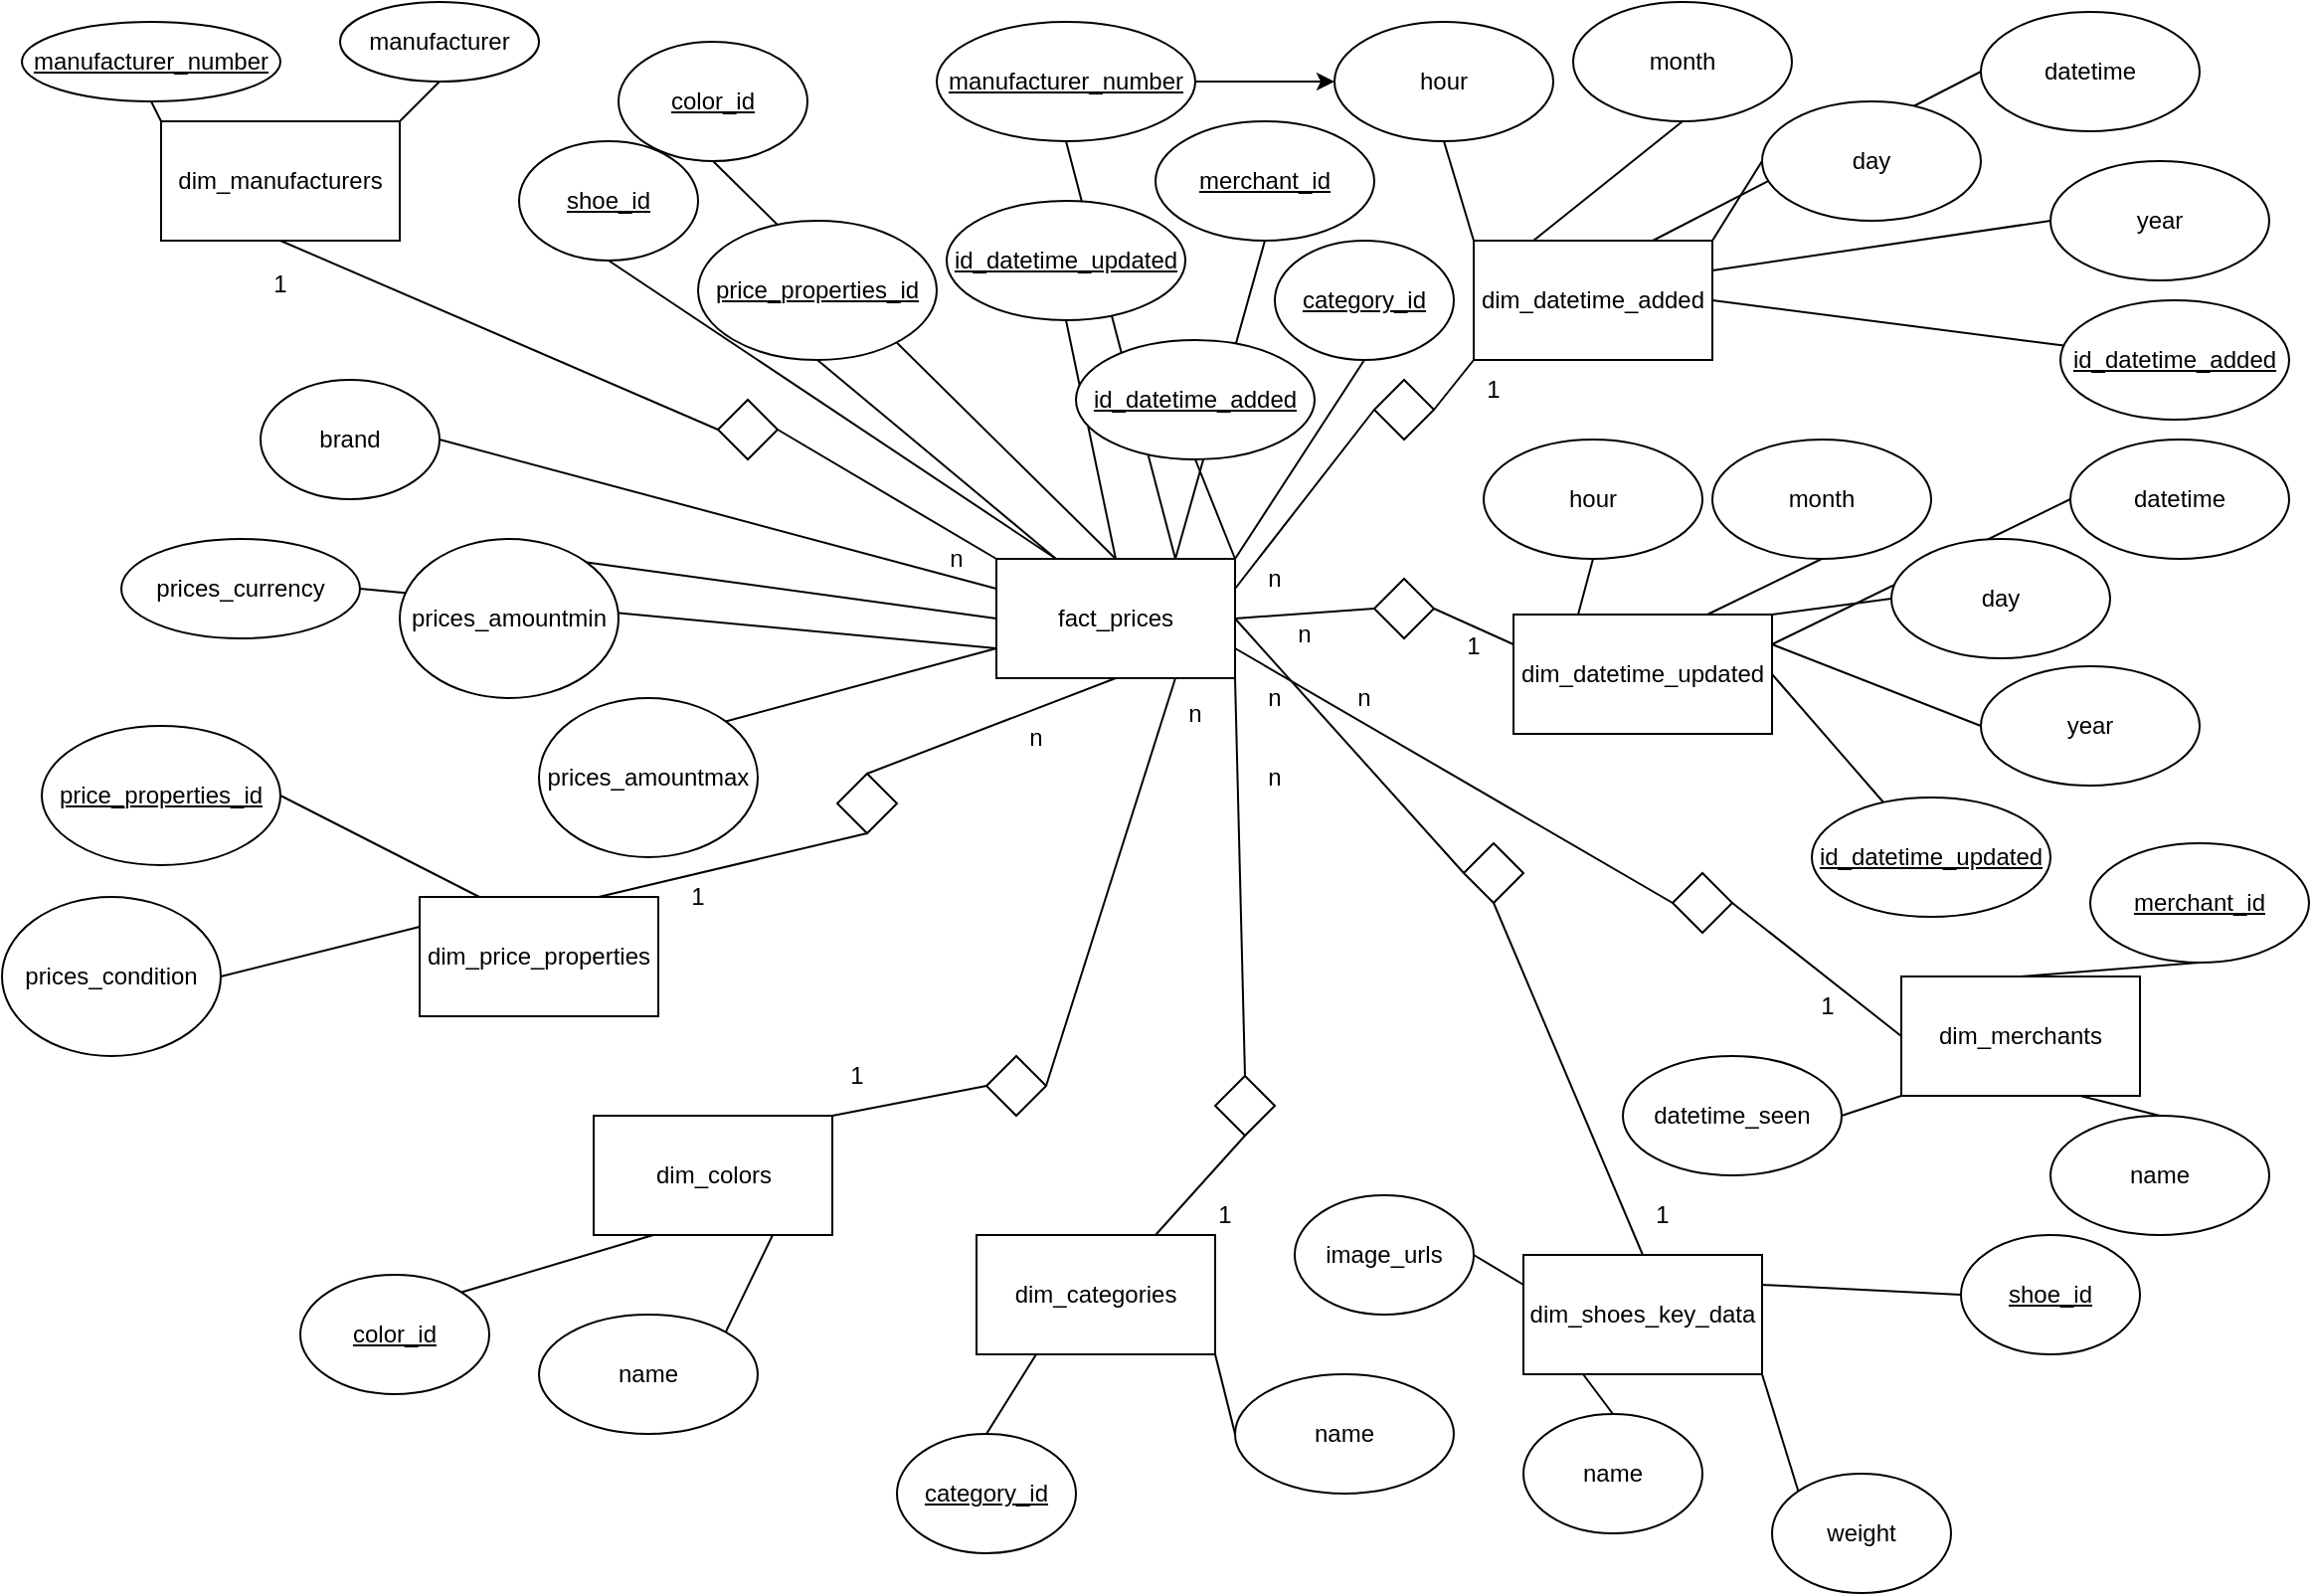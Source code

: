 <mxfile version="17.2.4" type="device"><diagram id="G5-eMCKx-v2R43UTRQHc" name="Seite-1"><mxGraphModel dx="1342" dy="1025" grid="1" gridSize="10" guides="1" tooltips="1" connect="1" arrows="1" fold="1" page="1" pageScale="1" pageWidth="1169" pageHeight="827" math="0" shadow="0"><root><mxCell id="0"/><mxCell id="1" parent="0"/><mxCell id="UDR4d4buY-KJg0Z06JHz-95" value="" style="endArrow=none;html=1;exitX=1;exitY=0.5;exitDx=0;exitDy=0;entryX=0;entryY=0.75;entryDx=0;entryDy=0;" parent="1" source="UDR4d4buY-KJg0Z06JHz-32" target="UDR4d4buY-KJg0Z06JHz-1" edge="1"><mxGeometry width="50" height="50" relative="1" as="geometry"><mxPoint x="720" y="370" as="sourcePoint"/><mxPoint x="770" y="320" as="targetPoint"/></mxGeometry></mxCell><mxCell id="Bftpo9-n0Jz7RpB1XLd3-3" value="" style="endArrow=none;html=1;entryX=0;entryY=0.5;entryDx=0;entryDy=0;exitX=1;exitY=0.25;exitDx=0;exitDy=0;" parent="1" source="89u8BPrS_BYqAdpew1-S-1" target="Bftpo9-n0Jz7RpB1XLd3-4" edge="1"><mxGeometry width="50" height="50" relative="1" as="geometry"><mxPoint x="877.5" y="345" as="sourcePoint"/><mxPoint x="1082.5" y="320" as="targetPoint"/></mxGeometry></mxCell><mxCell id="Bftpo9-n0Jz7RpB1XLd3-2" value="" style="endArrow=none;html=1;entryX=0;entryY=0.5;entryDx=0;entryDy=0;exitX=0.75;exitY=0;exitDx=0;exitDy=0;" parent="1" source="UDR4d4buY-KJg0Z06JHz-38" target="Bftpo9-n0Jz7RpB1XLd3-1" edge="1"><mxGeometry width="50" height="50" relative="1" as="geometry"><mxPoint x="970" y="85" as="sourcePoint"/><mxPoint x="1035" y="105" as="targetPoint"/></mxGeometry></mxCell><mxCell id="89u8BPrS_BYqAdpew1-S-20" value="" style="endArrow=none;html=1;rounded=0;entryX=0.5;entryY=1;entryDx=0;entryDy=0;exitX=0.5;exitY=0;exitDx=0;exitDy=0;" parent="1" source="UDR4d4buY-KJg0Z06JHz-1" target="89u8BPrS_BYqAdpew1-S-17" edge="1"><mxGeometry width="50" height="50" relative="1" as="geometry"><mxPoint x="960" y="440" as="sourcePoint"/><mxPoint x="1010" y="390" as="targetPoint"/></mxGeometry></mxCell><mxCell id="UDR4d4buY-KJg0Z06JHz-93" value="" style="endArrow=none;html=1;entryX=0.5;entryY=1;entryDx=0;entryDy=0;exitX=0.75;exitY=0;exitDx=0;exitDy=0;" parent="1" source="UDR4d4buY-KJg0Z06JHz-1" target="UDR4d4buY-KJg0Z06JHz-20" edge="1"><mxGeometry width="50" height="50" relative="1" as="geometry"><mxPoint x="720" y="370" as="sourcePoint"/><mxPoint x="770" y="320" as="targetPoint"/></mxGeometry></mxCell><mxCell id="5wCv0b--MJAMVADPDnrX-3" value="" style="endArrow=none;html=1;exitX=0.5;exitY=1;exitDx=0;exitDy=0;entryX=0.75;entryY=0;entryDx=0;entryDy=0;" parent="1" source="UDR4d4buY-KJg0Z06JHz-87" target="UDR4d4buY-KJg0Z06JHz-1" edge="1"><mxGeometry width="50" height="50" relative="1" as="geometry"><mxPoint x="740" y="400" as="sourcePoint"/><mxPoint x="790" y="350" as="targetPoint"/></mxGeometry></mxCell><mxCell id="UDR4d4buY-KJg0Z06JHz-123" value="" style="endArrow=none;html=1;entryX=0.75;entryY=1;entryDx=0;entryDy=0;exitX=1;exitY=0.5;exitDx=0;exitDy=0;" parent="1" source="UDR4d4buY-KJg0Z06JHz-113" target="UDR4d4buY-KJg0Z06JHz-1" edge="1"><mxGeometry width="50" height="50" relative="1" as="geometry"><mxPoint x="750" y="440" as="sourcePoint"/><mxPoint x="800" y="390" as="targetPoint"/></mxGeometry></mxCell><mxCell id="UDR4d4buY-KJg0Z06JHz-104" value="" style="endArrow=none;html=1;entryX=0.5;entryY=1;entryDx=0;entryDy=0;exitX=0.5;exitY=0;exitDx=0;exitDy=0;" parent="1" source="UDR4d4buY-KJg0Z06JHz-1" target="UDR4d4buY-KJg0Z06JHz-80" edge="1"><mxGeometry width="50" height="50" relative="1" as="geometry"><mxPoint x="700" y="350" as="sourcePoint"/><mxPoint x="750" y="300" as="targetPoint"/></mxGeometry></mxCell><mxCell id="UDR4d4buY-KJg0Z06JHz-1" value="fact_prices" style="rounded=0;whiteSpace=wrap;html=1;" parent="1" vertex="1"><mxGeometry x="500" y="290" width="120" height="60" as="geometry"/></mxCell><mxCell id="UDR4d4buY-KJg0Z06JHz-2" value="dim_manufacturers" style="rounded=0;whiteSpace=wrap;html=1;" parent="1" vertex="1"><mxGeometry x="80" y="70" width="120" height="60" as="geometry"/></mxCell><mxCell id="UDR4d4buY-KJg0Z06JHz-3" value="dim_shoes_key_data" style="rounded=0;whiteSpace=wrap;html=1;" parent="1" vertex="1"><mxGeometry x="765" y="640" width="120" height="60" as="geometry"/></mxCell><mxCell id="UDR4d4buY-KJg0Z06JHz-4" value="" style="rhombus;whiteSpace=wrap;html=1;" parent="1" vertex="1"><mxGeometry x="360" y="210" width="30" height="30" as="geometry"/></mxCell><mxCell id="UDR4d4buY-KJg0Z06JHz-5" value="" style="rhombus;whiteSpace=wrap;html=1;" parent="1" vertex="1"><mxGeometry x="735" y="433" width="30" height="30" as="geometry"/></mxCell><mxCell id="UDR4d4buY-KJg0Z06JHz-8" value="" style="endArrow=none;html=1;entryX=0;entryY=0;entryDx=0;entryDy=0;exitX=1;exitY=0.5;exitDx=0;exitDy=0;" parent="1" source="UDR4d4buY-KJg0Z06JHz-4" target="UDR4d4buY-KJg0Z06JHz-1" edge="1"><mxGeometry width="50" height="50" relative="1" as="geometry"><mxPoint x="520" y="520" as="sourcePoint"/><mxPoint x="570" y="470" as="targetPoint"/></mxGeometry></mxCell><mxCell id="UDR4d4buY-KJg0Z06JHz-9" value="" style="endArrow=none;html=1;entryX=0;entryY=0.5;entryDx=0;entryDy=0;exitX=0.5;exitY=1;exitDx=0;exitDy=0;" parent="1" source="UDR4d4buY-KJg0Z06JHz-2" target="UDR4d4buY-KJg0Z06JHz-4" edge="1"><mxGeometry width="50" height="50" relative="1" as="geometry"><mxPoint x="520" y="520" as="sourcePoint"/><mxPoint x="570" y="470" as="targetPoint"/></mxGeometry></mxCell><mxCell id="UDR4d4buY-KJg0Z06JHz-10" value="" style="endArrow=none;html=1;entryX=1;entryY=0.5;entryDx=0;entryDy=0;exitX=0;exitY=0.5;exitDx=0;exitDy=0;" parent="1" source="UDR4d4buY-KJg0Z06JHz-5" target="UDR4d4buY-KJg0Z06JHz-1" edge="1"><mxGeometry width="50" height="50" relative="1" as="geometry"><mxPoint x="520" y="520" as="sourcePoint"/><mxPoint x="570" y="470" as="targetPoint"/></mxGeometry></mxCell><mxCell id="UDR4d4buY-KJg0Z06JHz-11" value="" style="endArrow=none;html=1;entryX=0.5;entryY=1;entryDx=0;entryDy=0;exitX=0.5;exitY=0;exitDx=0;exitDy=0;" parent="1" source="UDR4d4buY-KJg0Z06JHz-3" target="UDR4d4buY-KJg0Z06JHz-5" edge="1"><mxGeometry width="50" height="50" relative="1" as="geometry"><mxPoint x="520" y="520" as="sourcePoint"/><mxPoint x="570" y="470" as="targetPoint"/></mxGeometry></mxCell><mxCell id="UDR4d4buY-KJg0Z06JHz-12" value="n" style="text;html=1;strokeColor=none;fillColor=none;align=center;verticalAlign=middle;whiteSpace=wrap;rounded=0;" parent="1" vertex="1"><mxGeometry x="460" y="280" width="40" height="20" as="geometry"/></mxCell><mxCell id="UDR4d4buY-KJg0Z06JHz-13" value="n" style="text;html=1;strokeColor=none;fillColor=none;align=center;verticalAlign=middle;whiteSpace=wrap;rounded=0;" parent="1" vertex="1"><mxGeometry x="620" y="350" width="40" height="20" as="geometry"/></mxCell><mxCell id="UDR4d4buY-KJg0Z06JHz-14" value="1" style="text;html=1;strokeColor=none;fillColor=none;align=center;verticalAlign=middle;whiteSpace=wrap;rounded=0;" parent="1" vertex="1"><mxGeometry x="815" y="610" width="40" height="20" as="geometry"/></mxCell><mxCell id="UDR4d4buY-KJg0Z06JHz-15" value="1" style="text;html=1;strokeColor=none;fillColor=none;align=center;verticalAlign=middle;whiteSpace=wrap;rounded=0;" parent="1" vertex="1"><mxGeometry x="120" y="142" width="40" height="20" as="geometry"/></mxCell><mxCell id="UDR4d4buY-KJg0Z06JHz-16" value="&lt;u&gt;shoe_id&lt;/u&gt;" style="ellipse;whiteSpace=wrap;html=1;" parent="1" vertex="1"><mxGeometry x="985" y="630" width="90" height="60" as="geometry"/></mxCell><mxCell id="UDR4d4buY-KJg0Z06JHz-17" value="" style="endArrow=none;html=1;entryX=1;entryY=0.25;entryDx=0;entryDy=0;exitX=0;exitY=0.5;exitDx=0;exitDy=0;" parent="1" source="UDR4d4buY-KJg0Z06JHz-16" target="UDR4d4buY-KJg0Z06JHz-3" edge="1"><mxGeometry width="50" height="50" relative="1" as="geometry"><mxPoint x="670" y="350" as="sourcePoint"/><mxPoint x="670" y="300" as="targetPoint"/></mxGeometry></mxCell><mxCell id="UDR4d4buY-KJg0Z06JHz-18" value="brand" style="ellipse;whiteSpace=wrap;html=1;" parent="1" vertex="1"><mxGeometry x="130" y="200" width="90" height="60" as="geometry"/></mxCell><mxCell id="UDR4d4buY-KJg0Z06JHz-19" value="" style="endArrow=none;html=1;entryX=0;entryY=0.25;entryDx=0;entryDy=0;exitX=1;exitY=0.5;exitDx=0;exitDy=0;" parent="1" source="UDR4d4buY-KJg0Z06JHz-18" target="UDR4d4buY-KJg0Z06JHz-1" edge="1"><mxGeometry width="50" height="50" relative="1" as="geometry"><mxPoint x="620" y="550" as="sourcePoint"/><mxPoint x="670" y="500" as="targetPoint"/></mxGeometry></mxCell><mxCell id="9PRconmRP6SgHmNxjQ1d-1" value="" style="edgeStyle=orthogonalEdgeStyle;rounded=0;orthogonalLoop=1;jettySize=auto;html=1;" edge="1" parent="1" source="UDR4d4buY-KJg0Z06JHz-20" target="UDR4d4buY-KJg0Z06JHz-62"><mxGeometry relative="1" as="geometry"/></mxCell><mxCell id="UDR4d4buY-KJg0Z06JHz-20" value="&lt;u&gt;manufacturer_number&lt;/u&gt;" style="ellipse;whiteSpace=wrap;html=1;" parent="1" vertex="1"><mxGeometry x="470" y="20" width="130" height="60" as="geometry"/></mxCell><mxCell id="UDR4d4buY-KJg0Z06JHz-21" value="&lt;u&gt;shoe_id&lt;/u&gt;" style="ellipse;whiteSpace=wrap;html=1;" parent="1" vertex="1"><mxGeometry x="260" y="80" width="90" height="60" as="geometry"/></mxCell><mxCell id="UDR4d4buY-KJg0Z06JHz-22" value="" style="endArrow=none;html=1;entryX=0.5;entryY=1;entryDx=0;entryDy=0;exitX=0.25;exitY=0;exitDx=0;exitDy=0;" parent="1" source="UDR4d4buY-KJg0Z06JHz-1" target="UDR4d4buY-KJg0Z06JHz-21" edge="1"><mxGeometry width="50" height="50" relative="1" as="geometry"><mxPoint x="620" y="350" as="sourcePoint"/><mxPoint x="670" y="300" as="targetPoint"/></mxGeometry></mxCell><mxCell id="UDR4d4buY-KJg0Z06JHz-24" value="&lt;u&gt;manufacturer_number&lt;/u&gt;" style="ellipse;whiteSpace=wrap;html=1;" parent="1" vertex="1"><mxGeometry x="10" y="20" width="130" height="40" as="geometry"/></mxCell><mxCell id="UDR4d4buY-KJg0Z06JHz-25" value="" style="endArrow=none;html=1;entryX=0.5;entryY=1;entryDx=0;entryDy=0;exitX=0;exitY=0;exitDx=0;exitDy=0;" parent="1" source="UDR4d4buY-KJg0Z06JHz-2" target="UDR4d4buY-KJg0Z06JHz-24" edge="1"><mxGeometry width="50" height="50" relative="1" as="geometry"><mxPoint x="620" y="250" as="sourcePoint"/><mxPoint x="670" y="200" as="targetPoint"/></mxGeometry></mxCell><mxCell id="UDR4d4buY-KJg0Z06JHz-26" value="manufacturer" style="ellipse;whiteSpace=wrap;html=1;" parent="1" vertex="1"><mxGeometry x="170" y="10" width="100" height="40" as="geometry"/></mxCell><mxCell id="UDR4d4buY-KJg0Z06JHz-27" value="" style="endArrow=none;html=1;entryX=0.5;entryY=1;entryDx=0;entryDy=0;exitX=1;exitY=0;exitDx=0;exitDy=0;" parent="1" source="UDR4d4buY-KJg0Z06JHz-2" target="UDR4d4buY-KJg0Z06JHz-26" edge="1"><mxGeometry width="50" height="50" relative="1" as="geometry"><mxPoint x="620" y="250" as="sourcePoint"/><mxPoint x="670" y="200" as="targetPoint"/></mxGeometry></mxCell><mxCell id="UDR4d4buY-KJg0Z06JHz-28" value="prices_amountmin" style="ellipse;whiteSpace=wrap;html=1;" parent="1" vertex="1"><mxGeometry x="200" y="280" width="110" height="80" as="geometry"/></mxCell><mxCell id="UDR4d4buY-KJg0Z06JHz-29" value="prices_amountmax" style="ellipse;whiteSpace=wrap;html=1;" parent="1" vertex="1"><mxGeometry x="270" y="360" width="110" height="80" as="geometry"/></mxCell><mxCell id="UDR4d4buY-KJg0Z06JHz-30" value="" style="endArrow=none;html=1;entryX=1;entryY=0;entryDx=0;entryDy=0;exitX=0;exitY=0.5;exitDx=0;exitDy=0;" parent="1" source="UDR4d4buY-KJg0Z06JHz-1" target="UDR4d4buY-KJg0Z06JHz-28" edge="1"><mxGeometry width="50" height="50" relative="1" as="geometry"><mxPoint x="620" y="350" as="sourcePoint"/><mxPoint x="670" y="300" as="targetPoint"/></mxGeometry></mxCell><mxCell id="UDR4d4buY-KJg0Z06JHz-32" value="prices_currency" style="ellipse;whiteSpace=wrap;html=1;" parent="1" vertex="1"><mxGeometry x="60" y="280" width="120" height="50" as="geometry"/></mxCell><mxCell id="UDR4d4buY-KJg0Z06JHz-36" value="prices_condition" style="ellipse;whiteSpace=wrap;html=1;" parent="1" vertex="1"><mxGeometry y="460" width="110" height="80" as="geometry"/></mxCell><mxCell id="UDR4d4buY-KJg0Z06JHz-37" value="dim_price_properties" style="rounded=0;whiteSpace=wrap;html=1;" parent="1" vertex="1"><mxGeometry x="210" y="460" width="120" height="60" as="geometry"/></mxCell><mxCell id="UDR4d4buY-KJg0Z06JHz-38" value="dim_datetime_added" style="rounded=0;whiteSpace=wrap;html=1;" parent="1" vertex="1"><mxGeometry x="740" y="130" width="120" height="60" as="geometry"/></mxCell><mxCell id="UDR4d4buY-KJg0Z06JHz-40" value="" style="rhombus;whiteSpace=wrap;html=1;" parent="1" vertex="1"><mxGeometry x="690" y="200" width="30" height="30" as="geometry"/></mxCell><mxCell id="UDR4d4buY-KJg0Z06JHz-41" value="" style="endArrow=none;html=1;entryX=0;entryY=0.5;entryDx=0;entryDy=0;exitX=1;exitY=0.25;exitDx=0;exitDy=0;" parent="1" source="UDR4d4buY-KJg0Z06JHz-1" target="UDR4d4buY-KJg0Z06JHz-40" edge="1"><mxGeometry width="50" height="50" relative="1" as="geometry"><mxPoint x="650" y="300" as="sourcePoint"/><mxPoint x="710" y="360" as="targetPoint"/></mxGeometry></mxCell><mxCell id="UDR4d4buY-KJg0Z06JHz-42" value="" style="endArrow=none;html=1;entryX=0;entryY=1;entryDx=0;entryDy=0;exitX=1;exitY=0.5;exitDx=0;exitDy=0;" parent="1" source="UDR4d4buY-KJg0Z06JHz-40" target="UDR4d4buY-KJg0Z06JHz-38" edge="1"><mxGeometry width="50" height="50" relative="1" as="geometry"><mxPoint x="660" y="410" as="sourcePoint"/><mxPoint x="710" y="360" as="targetPoint"/></mxGeometry></mxCell><mxCell id="UDR4d4buY-KJg0Z06JHz-46" value="" style="endArrow=none;html=1;exitX=1;exitY=0.5;exitDx=0;exitDy=0;entryX=0;entryY=0.25;entryDx=0;entryDy=0;" parent="1" source="UDR4d4buY-KJg0Z06JHz-36" target="UDR4d4buY-KJg0Z06JHz-37" edge="1"><mxGeometry width="50" height="50" relative="1" as="geometry"><mxPoint x="660" y="410" as="sourcePoint"/><mxPoint x="710" y="360" as="targetPoint"/></mxGeometry></mxCell><mxCell id="UDR4d4buY-KJg0Z06JHz-48" value="" style="rhombus;whiteSpace=wrap;html=1;" parent="1" vertex="1"><mxGeometry x="420" y="398" width="30" height="30" as="geometry"/></mxCell><mxCell id="UDR4d4buY-KJg0Z06JHz-50" value="" style="endArrow=none;html=1;exitX=0.5;exitY=0;exitDx=0;exitDy=0;entryX=0.5;entryY=1;entryDx=0;entryDy=0;" parent="1" source="UDR4d4buY-KJg0Z06JHz-48" target="UDR4d4buY-KJg0Z06JHz-1" edge="1"><mxGeometry width="50" height="50" relative="1" as="geometry"><mxPoint x="660" y="410" as="sourcePoint"/><mxPoint x="710" y="360" as="targetPoint"/></mxGeometry></mxCell><mxCell id="UDR4d4buY-KJg0Z06JHz-51" value="" style="endArrow=none;html=1;exitX=0.75;exitY=0;exitDx=0;exitDy=0;entryX=0.5;entryY=1;entryDx=0;entryDy=0;" parent="1" source="UDR4d4buY-KJg0Z06JHz-37" target="UDR4d4buY-KJg0Z06JHz-48" edge="1"><mxGeometry width="50" height="50" relative="1" as="geometry"><mxPoint x="660" y="410" as="sourcePoint"/><mxPoint x="710" y="360" as="targetPoint"/></mxGeometry></mxCell><mxCell id="UDR4d4buY-KJg0Z06JHz-53" value="n" style="text;html=1;strokeColor=none;fillColor=none;align=center;verticalAlign=middle;whiteSpace=wrap;rounded=0;" parent="1" vertex="1"><mxGeometry x="620" y="290" width="40" height="20" as="geometry"/></mxCell><mxCell id="UDR4d4buY-KJg0Z06JHz-56" value="1" style="text;html=1;strokeColor=none;fillColor=none;align=center;verticalAlign=middle;whiteSpace=wrap;rounded=0;" parent="1" vertex="1"><mxGeometry x="730" y="195" width="40" height="20" as="geometry"/></mxCell><mxCell id="UDR4d4buY-KJg0Z06JHz-57" value="1" style="text;html=1;strokeColor=none;fillColor=none;align=center;verticalAlign=middle;whiteSpace=wrap;rounded=0;" parent="1" vertex="1"><mxGeometry x="330" y="450" width="40" height="20" as="geometry"/></mxCell><mxCell id="UDR4d4buY-KJg0Z06JHz-58" value="&lt;u&gt;id_datetime_added&lt;/u&gt;" style="ellipse;whiteSpace=wrap;html=1;" parent="1" vertex="1"><mxGeometry x="540" y="180" width="120" height="60" as="geometry"/></mxCell><mxCell id="UDR4d4buY-KJg0Z06JHz-62" value="hour" style="ellipse;whiteSpace=wrap;html=1;" parent="1" vertex="1"><mxGeometry x="670" y="20" width="110" height="60" as="geometry"/></mxCell><mxCell id="UDR4d4buY-KJg0Z06JHz-64" value="month" style="ellipse;whiteSpace=wrap;html=1;" parent="1" vertex="1"><mxGeometry x="790" y="10" width="110" height="60" as="geometry"/></mxCell><mxCell id="UDR4d4buY-KJg0Z06JHz-65" value="day" style="ellipse;whiteSpace=wrap;html=1;" parent="1" vertex="1"><mxGeometry x="885" y="60" width="110" height="60" as="geometry"/></mxCell><mxCell id="UDR4d4buY-KJg0Z06JHz-66" value="year" style="ellipse;whiteSpace=wrap;html=1;" parent="1" vertex="1"><mxGeometry x="1030" y="90" width="110" height="60" as="geometry"/></mxCell><mxCell id="UDR4d4buY-KJg0Z06JHz-67" value="" style="endArrow=none;html=1;entryX=0.5;entryY=1;entryDx=0;entryDy=0;exitX=0;exitY=0;exitDx=0;exitDy=0;" parent="1" source="UDR4d4buY-KJg0Z06JHz-38" target="UDR4d4buY-KJg0Z06JHz-62" edge="1"><mxGeometry width="50" height="50" relative="1" as="geometry"><mxPoint x="510" y="250" as="sourcePoint"/><mxPoint x="560" y="200" as="targetPoint"/></mxGeometry></mxCell><mxCell id="UDR4d4buY-KJg0Z06JHz-68" value="" style="endArrow=none;html=1;entryX=0.5;entryY=1;entryDx=0;entryDy=0;exitX=0.25;exitY=0;exitDx=0;exitDy=0;" parent="1" source="UDR4d4buY-KJg0Z06JHz-38" target="UDR4d4buY-KJg0Z06JHz-64" edge="1"><mxGeometry width="50" height="50" relative="1" as="geometry"><mxPoint x="770" y="120" as="sourcePoint"/><mxPoint x="560" y="200" as="targetPoint"/></mxGeometry></mxCell><mxCell id="UDR4d4buY-KJg0Z06JHz-69" value="" style="endArrow=none;html=1;entryX=0;entryY=0.5;entryDx=0;entryDy=0;exitX=1;exitY=0;exitDx=0;exitDy=0;" parent="1" source="UDR4d4buY-KJg0Z06JHz-38" target="UDR4d4buY-KJg0Z06JHz-65" edge="1"><mxGeometry width="50" height="50" relative="1" as="geometry"><mxPoint x="860" y="170" as="sourcePoint"/><mxPoint x="925" y="150" as="targetPoint"/></mxGeometry></mxCell><mxCell id="UDR4d4buY-KJg0Z06JHz-70" value="" style="endArrow=none;html=1;entryX=0;entryY=0.5;entryDx=0;entryDy=0;exitX=1;exitY=0.25;exitDx=0;exitDy=0;" parent="1" source="UDR4d4buY-KJg0Z06JHz-38" target="UDR4d4buY-KJg0Z06JHz-66" edge="1"><mxGeometry width="50" height="50" relative="1" as="geometry"><mxPoint x="510" y="250" as="sourcePoint"/><mxPoint x="560" y="200" as="targetPoint"/></mxGeometry></mxCell><mxCell id="UDR4d4buY-KJg0Z06JHz-73" value="&lt;u&gt;id_datetime_added&lt;/u&gt;" style="ellipse;whiteSpace=wrap;html=1;" parent="1" vertex="1"><mxGeometry x="1035" y="160" width="115" height="60" as="geometry"/></mxCell><mxCell id="UDR4d4buY-KJg0Z06JHz-74" value="" style="endArrow=none;html=1;entryX=1;entryY=0.5;entryDx=0;entryDy=0;" parent="1" source="UDR4d4buY-KJg0Z06JHz-73" target="UDR4d4buY-KJg0Z06JHz-38" edge="1"><mxGeometry width="50" height="50" relative="1" as="geometry"><mxPoint x="510" y="370" as="sourcePoint"/><mxPoint x="560" y="320" as="targetPoint"/></mxGeometry></mxCell><mxCell id="UDR4d4buY-KJg0Z06JHz-75" value="&lt;span&gt;&lt;u&gt;price_properties_id&lt;/u&gt;&lt;/span&gt;" style="ellipse;whiteSpace=wrap;html=1;" parent="1" vertex="1"><mxGeometry x="20" y="374" width="120" height="70" as="geometry"/></mxCell><mxCell id="UDR4d4buY-KJg0Z06JHz-76" value="" style="endArrow=none;html=1;exitX=0.25;exitY=0;exitDx=0;exitDy=0;entryX=1;entryY=0.5;entryDx=0;entryDy=0;" parent="1" source="UDR4d4buY-KJg0Z06JHz-37" target="UDR4d4buY-KJg0Z06JHz-75" edge="1"><mxGeometry width="50" height="50" relative="1" as="geometry"><mxPoint x="660" y="410" as="sourcePoint"/><mxPoint x="710" y="360" as="targetPoint"/></mxGeometry></mxCell><mxCell id="UDR4d4buY-KJg0Z06JHz-77" value="name" style="ellipse;whiteSpace=wrap;html=1;" parent="1" vertex="1"><mxGeometry x="765" y="720" width="90" height="60" as="geometry"/></mxCell><mxCell id="UDR4d4buY-KJg0Z06JHz-79" value="" style="endArrow=none;html=1;exitX=0.5;exitY=0;exitDx=0;exitDy=0;entryX=0.25;entryY=1;entryDx=0;entryDy=0;" parent="1" source="UDR4d4buY-KJg0Z06JHz-77" target="UDR4d4buY-KJg0Z06JHz-3" edge="1"><mxGeometry width="50" height="50" relative="1" as="geometry"><mxPoint x="660" y="410" as="sourcePoint"/><mxPoint x="710" y="360" as="targetPoint"/></mxGeometry></mxCell><mxCell id="UDR4d4buY-KJg0Z06JHz-80" value="&lt;u&gt;color_id&lt;/u&gt;" style="ellipse;whiteSpace=wrap;html=1;" parent="1" vertex="1"><mxGeometry x="310" y="30" width="95" height="60" as="geometry"/></mxCell><mxCell id="UDR4d4buY-KJg0Z06JHz-83" value="&lt;u&gt;category_id&lt;/u&gt;" style="ellipse;whiteSpace=wrap;html=1;" parent="1" vertex="1"><mxGeometry x="640" y="130" width="90" height="60" as="geometry"/></mxCell><mxCell id="UDR4d4buY-KJg0Z06JHz-85" value="image_urls" style="ellipse;whiteSpace=wrap;html=1;" parent="1" vertex="1"><mxGeometry x="650" y="610" width="90" height="60" as="geometry"/></mxCell><mxCell id="UDR4d4buY-KJg0Z06JHz-86" value="" style="endArrow=none;html=1;entryX=0;entryY=0.25;entryDx=0;entryDy=0;exitX=1;exitY=0.5;exitDx=0;exitDy=0;" parent="1" source="UDR4d4buY-KJg0Z06JHz-85" target="UDR4d4buY-KJg0Z06JHz-3" edge="1"><mxGeometry width="50" height="50" relative="1" as="geometry"><mxPoint x="660" y="410" as="sourcePoint"/><mxPoint x="710" y="360" as="targetPoint"/></mxGeometry></mxCell><mxCell id="UDR4d4buY-KJg0Z06JHz-87" value="&lt;u&gt;merchant_id&lt;/u&gt;" style="ellipse;whiteSpace=wrap;html=1;" parent="1" vertex="1"><mxGeometry x="580" y="70" width="110" height="60" as="geometry"/></mxCell><mxCell id="UDR4d4buY-KJg0Z06JHz-90" value="weight" style="ellipse;whiteSpace=wrap;html=1;" parent="1" vertex="1"><mxGeometry x="890" y="750" width="90" height="60" as="geometry"/></mxCell><mxCell id="UDR4d4buY-KJg0Z06JHz-91" value="" style="endArrow=none;html=1;entryX=1;entryY=1;entryDx=0;entryDy=0;exitX=0;exitY=0;exitDx=0;exitDy=0;" parent="1" source="UDR4d4buY-KJg0Z06JHz-90" target="UDR4d4buY-KJg0Z06JHz-3" edge="1"><mxGeometry width="50" height="50" relative="1" as="geometry"><mxPoint x="660" y="410" as="sourcePoint"/><mxPoint x="710" y="360" as="targetPoint"/></mxGeometry></mxCell><mxCell id="UDR4d4buY-KJg0Z06JHz-52" value="n" style="text;html=1;strokeColor=none;fillColor=none;align=center;verticalAlign=middle;whiteSpace=wrap;rounded=0;" parent="1" vertex="1"><mxGeometry x="500" y="370" width="40" height="20" as="geometry"/></mxCell><mxCell id="UDR4d4buY-KJg0Z06JHz-98" value="" style="endArrow=none;html=1;exitX=1;exitY=0;exitDx=0;exitDy=0;entryX=0;entryY=0.75;entryDx=0;entryDy=0;" parent="1" source="UDR4d4buY-KJg0Z06JHz-29" target="UDR4d4buY-KJg0Z06JHz-1" edge="1"><mxGeometry width="50" height="50" relative="1" as="geometry"><mxPoint x="540" y="400" as="sourcePoint"/><mxPoint x="500" y="350" as="targetPoint"/></mxGeometry></mxCell><mxCell id="UDR4d4buY-KJg0Z06JHz-100" value="dim_merchants" style="rounded=0;whiteSpace=wrap;html=1;" parent="1" vertex="1"><mxGeometry x="955" y="500" width="120" height="60" as="geometry"/></mxCell><mxCell id="UDR4d4buY-KJg0Z06JHz-101" value="dim_colors" style="rounded=0;whiteSpace=wrap;html=1;" parent="1" vertex="1"><mxGeometry x="297.5" y="570" width="120" height="60" as="geometry"/></mxCell><mxCell id="UDR4d4buY-KJg0Z06JHz-102" value="dim_categories" style="rounded=0;whiteSpace=wrap;html=1;" parent="1" vertex="1"><mxGeometry x="490" y="630" width="120" height="60" as="geometry"/></mxCell><mxCell id="UDR4d4buY-KJg0Z06JHz-103" value="" style="endArrow=none;html=1;entryX=0.5;entryY=1;entryDx=0;entryDy=0;exitX=1;exitY=0;exitDx=0;exitDy=0;" parent="1" source="UDR4d4buY-KJg0Z06JHz-1" target="UDR4d4buY-KJg0Z06JHz-83" edge="1"><mxGeometry width="50" height="50" relative="1" as="geometry"><mxPoint x="700" y="350" as="sourcePoint"/><mxPoint x="750" y="300" as="targetPoint"/></mxGeometry></mxCell><mxCell id="UDR4d4buY-KJg0Z06JHz-106" value="&lt;u&gt;merchant_id&lt;/u&gt;" style="ellipse;whiteSpace=wrap;html=1;" parent="1" vertex="1"><mxGeometry x="1050" y="433" width="110" height="60" as="geometry"/></mxCell><mxCell id="UDR4d4buY-KJg0Z06JHz-107" value="name" style="ellipse;whiteSpace=wrap;html=1;" parent="1" vertex="1"><mxGeometry x="1030" y="570" width="110" height="60" as="geometry"/></mxCell><mxCell id="UDR4d4buY-KJg0Z06JHz-108" value="" style="endArrow=none;html=1;entryX=0.5;entryY=1;entryDx=0;entryDy=0;exitX=0.5;exitY=0;exitDx=0;exitDy=0;" parent="1" source="UDR4d4buY-KJg0Z06JHz-100" target="UDR4d4buY-KJg0Z06JHz-106" edge="1"><mxGeometry width="50" height="50" relative="1" as="geometry"><mxPoint x="700" y="350" as="sourcePoint"/><mxPoint x="750" y="300" as="targetPoint"/></mxGeometry></mxCell><mxCell id="UDR4d4buY-KJg0Z06JHz-109" value="" style="endArrow=none;html=1;entryX=0.5;entryY=0;entryDx=0;entryDy=0;exitX=0.75;exitY=1;exitDx=0;exitDy=0;" parent="1" source="UDR4d4buY-KJg0Z06JHz-100" target="UDR4d4buY-KJg0Z06JHz-107" edge="1"><mxGeometry width="50" height="50" relative="1" as="geometry"><mxPoint x="700" y="350" as="sourcePoint"/><mxPoint x="750" y="300" as="targetPoint"/></mxGeometry></mxCell><mxCell id="UDR4d4buY-KJg0Z06JHz-110" value="" style="rhombus;whiteSpace=wrap;html=1;" parent="1" vertex="1"><mxGeometry x="840" y="448" width="30" height="30" as="geometry"/></mxCell><mxCell id="UDR4d4buY-KJg0Z06JHz-112" value="" style="rhombus;whiteSpace=wrap;html=1;" parent="1" vertex="1"><mxGeometry x="610" y="550" width="30" height="30" as="geometry"/></mxCell><mxCell id="UDR4d4buY-KJg0Z06JHz-113" value="" style="rhombus;whiteSpace=wrap;html=1;" parent="1" vertex="1"><mxGeometry x="495" y="540" width="30" height="30" as="geometry"/></mxCell><mxCell id="UDR4d4buY-KJg0Z06JHz-114" value="" style="endArrow=none;html=1;entryX=0;entryY=0.5;entryDx=0;entryDy=0;exitX=1;exitY=0.75;exitDx=0;exitDy=0;" parent="1" source="UDR4d4buY-KJg0Z06JHz-1" target="UDR4d4buY-KJg0Z06JHz-110" edge="1"><mxGeometry width="50" height="50" relative="1" as="geometry"><mxPoint x="660" y="330" as="sourcePoint"/><mxPoint x="750" y="300" as="targetPoint"/></mxGeometry></mxCell><mxCell id="UDR4d4buY-KJg0Z06JHz-116" value="" style="endArrow=none;html=1;entryX=0;entryY=0.5;entryDx=0;entryDy=0;exitX=1;exitY=0.5;exitDx=0;exitDy=0;" parent="1" source="UDR4d4buY-KJg0Z06JHz-110" target="UDR4d4buY-KJg0Z06JHz-100" edge="1"><mxGeometry width="50" height="50" relative="1" as="geometry"><mxPoint x="700" y="350" as="sourcePoint"/><mxPoint x="750" y="300" as="targetPoint"/></mxGeometry></mxCell><mxCell id="UDR4d4buY-KJg0Z06JHz-117" value="n" style="text;html=1;strokeColor=none;fillColor=none;align=center;verticalAlign=middle;whiteSpace=wrap;rounded=0;" parent="1" vertex="1"><mxGeometry x="665" y="350" width="40" height="20" as="geometry"/></mxCell><mxCell id="UDR4d4buY-KJg0Z06JHz-120" value="1" style="text;html=1;strokeColor=none;fillColor=none;align=center;verticalAlign=middle;whiteSpace=wrap;rounded=0;" parent="1" vertex="1"><mxGeometry x="898" y="505" width="40" height="20" as="geometry"/></mxCell><mxCell id="UDR4d4buY-KJg0Z06JHz-121" value="" style="endArrow=none;html=1;entryX=1;entryY=1;entryDx=0;entryDy=0;exitX=0.5;exitY=0;exitDx=0;exitDy=0;" parent="1" source="UDR4d4buY-KJg0Z06JHz-112" target="UDR4d4buY-KJg0Z06JHz-1" edge="1"><mxGeometry width="50" height="50" relative="1" as="geometry"><mxPoint x="750" y="440" as="sourcePoint"/><mxPoint x="800" y="390" as="targetPoint"/></mxGeometry></mxCell><mxCell id="UDR4d4buY-KJg0Z06JHz-122" value="" style="endArrow=none;html=1;entryX=0.5;entryY=1;entryDx=0;entryDy=0;exitX=0.75;exitY=0;exitDx=0;exitDy=0;" parent="1" source="UDR4d4buY-KJg0Z06JHz-102" target="UDR4d4buY-KJg0Z06JHz-112" edge="1"><mxGeometry width="50" height="50" relative="1" as="geometry"><mxPoint x="750" y="440" as="sourcePoint"/><mxPoint x="800" y="390" as="targetPoint"/></mxGeometry></mxCell><mxCell id="UDR4d4buY-KJg0Z06JHz-124" value="" style="endArrow=none;html=1;entryX=1;entryY=0;entryDx=0;entryDy=0;exitX=0;exitY=0.5;exitDx=0;exitDy=0;" parent="1" source="UDR4d4buY-KJg0Z06JHz-113" target="UDR4d4buY-KJg0Z06JHz-101" edge="1"><mxGeometry width="50" height="50" relative="1" as="geometry"><mxPoint x="750" y="440" as="sourcePoint"/><mxPoint x="800" y="390" as="targetPoint"/></mxGeometry></mxCell><mxCell id="UDR4d4buY-KJg0Z06JHz-125" value="n" style="text;html=1;strokeColor=none;fillColor=none;align=center;verticalAlign=middle;whiteSpace=wrap;rounded=0;" parent="1" vertex="1"><mxGeometry x="620" y="390" width="40" height="20" as="geometry"/></mxCell><mxCell id="UDR4d4buY-KJg0Z06JHz-127" value="n" style="text;html=1;strokeColor=none;fillColor=none;align=center;verticalAlign=middle;whiteSpace=wrap;rounded=0;" parent="1" vertex="1"><mxGeometry x="580" y="358" width="40" height="20" as="geometry"/></mxCell><mxCell id="UDR4d4buY-KJg0Z06JHz-129" value="1" style="text;html=1;strokeColor=none;fillColor=none;align=center;verticalAlign=middle;whiteSpace=wrap;rounded=0;" parent="1" vertex="1"><mxGeometry x="410" y="540" width="40" height="20" as="geometry"/></mxCell><mxCell id="UDR4d4buY-KJg0Z06JHz-130" value="1" style="text;html=1;strokeColor=none;fillColor=none;align=center;verticalAlign=middle;whiteSpace=wrap;rounded=0;" parent="1" vertex="1"><mxGeometry x="595" y="610" width="40" height="20" as="geometry"/></mxCell><mxCell id="UDR4d4buY-KJg0Z06JHz-131" value="name" style="ellipse;whiteSpace=wrap;html=1;" parent="1" vertex="1"><mxGeometry x="620" y="700" width="110" height="60" as="geometry"/></mxCell><mxCell id="UDR4d4buY-KJg0Z06JHz-132" value="&lt;u&gt;category_id&lt;/u&gt;" style="ellipse;whiteSpace=wrap;html=1;" parent="1" vertex="1"><mxGeometry x="450" y="730" width="90" height="60" as="geometry"/></mxCell><mxCell id="UDR4d4buY-KJg0Z06JHz-133" value="&lt;u&gt;color_id&lt;/u&gt;" style="ellipse;whiteSpace=wrap;html=1;" parent="1" vertex="1"><mxGeometry x="150" y="650" width="95" height="60" as="geometry"/></mxCell><mxCell id="UDR4d4buY-KJg0Z06JHz-134" value="name" style="ellipse;whiteSpace=wrap;html=1;" parent="1" vertex="1"><mxGeometry x="270" y="670" width="110" height="60" as="geometry"/></mxCell><mxCell id="UDR4d4buY-KJg0Z06JHz-135" value="" style="endArrow=none;html=1;entryX=0;entryY=0.5;entryDx=0;entryDy=0;exitX=1;exitY=1;exitDx=0;exitDy=0;" parent="1" source="UDR4d4buY-KJg0Z06JHz-102" target="UDR4d4buY-KJg0Z06JHz-131" edge="1"><mxGeometry width="50" height="50" relative="1" as="geometry"><mxPoint x="430" y="450" as="sourcePoint"/><mxPoint x="480" y="400" as="targetPoint"/></mxGeometry></mxCell><mxCell id="UDR4d4buY-KJg0Z06JHz-136" value="" style="endArrow=none;html=1;entryX=0.25;entryY=1;entryDx=0;entryDy=0;exitX=0.5;exitY=0;exitDx=0;exitDy=0;" parent="1" source="UDR4d4buY-KJg0Z06JHz-132" target="UDR4d4buY-KJg0Z06JHz-102" edge="1"><mxGeometry width="50" height="50" relative="1" as="geometry"><mxPoint x="430" y="450" as="sourcePoint"/><mxPoint x="480" y="400" as="targetPoint"/></mxGeometry></mxCell><mxCell id="UDR4d4buY-KJg0Z06JHz-137" value="" style="endArrow=none;html=1;entryX=0.75;entryY=1;entryDx=0;entryDy=0;exitX=1;exitY=0;exitDx=0;exitDy=0;" parent="1" source="UDR4d4buY-KJg0Z06JHz-134" target="UDR4d4buY-KJg0Z06JHz-101" edge="1"><mxGeometry width="50" height="50" relative="1" as="geometry"><mxPoint x="430" y="450" as="sourcePoint"/><mxPoint x="480" y="400" as="targetPoint"/></mxGeometry></mxCell><mxCell id="UDR4d4buY-KJg0Z06JHz-138" value="" style="endArrow=none;html=1;entryX=0.25;entryY=1;entryDx=0;entryDy=0;exitX=1;exitY=0;exitDx=0;exitDy=0;" parent="1" source="UDR4d4buY-KJg0Z06JHz-133" target="UDR4d4buY-KJg0Z06JHz-101" edge="1"><mxGeometry width="50" height="50" relative="1" as="geometry"><mxPoint x="430" y="450" as="sourcePoint"/><mxPoint x="480" y="400" as="targetPoint"/></mxGeometry></mxCell><mxCell id="UDR4d4buY-KJg0Z06JHz-71" value="&lt;span&gt;&lt;u&gt;price_properties_id&lt;/u&gt;&lt;/span&gt;" style="ellipse;whiteSpace=wrap;html=1;" parent="1" vertex="1"><mxGeometry x="350" y="120" width="120" height="70" as="geometry"/></mxCell><mxCell id="5wCv0b--MJAMVADPDnrX-5" value="" style="endArrow=none;html=1;entryX=0.5;entryY=1;entryDx=0;entryDy=0;exitX=0.25;exitY=0;exitDx=0;exitDy=0;" parent="1" source="UDR4d4buY-KJg0Z06JHz-1" target="UDR4d4buY-KJg0Z06JHz-71" edge="1"><mxGeometry width="50" height="50" relative="1" as="geometry"><mxPoint x="530" y="290" as="sourcePoint"/><mxPoint x="357.5" y="70" as="targetPoint"/></mxGeometry></mxCell><mxCell id="89u8BPrS_BYqAdpew1-S-1" value="dim_datetime_updated" style="rounded=0;whiteSpace=wrap;html=1;" parent="1" vertex="1"><mxGeometry x="760" y="318" width="130" height="60" as="geometry"/></mxCell><mxCell id="89u8BPrS_BYqAdpew1-S-2" value="" style="rhombus;whiteSpace=wrap;html=1;" parent="1" vertex="1"><mxGeometry x="690" y="300" width="30" height="30" as="geometry"/></mxCell><mxCell id="89u8BPrS_BYqAdpew1-S-3" value="" style="endArrow=none;html=1;entryX=0;entryY=0.5;entryDx=0;entryDy=0;exitX=1;exitY=0.5;exitDx=0;exitDy=0;" parent="1" source="UDR4d4buY-KJg0Z06JHz-1" target="89u8BPrS_BYqAdpew1-S-2" edge="1"><mxGeometry width="50" height="50" relative="1" as="geometry"><mxPoint x="640" y="493" as="sourcePoint"/><mxPoint x="730" y="548" as="targetPoint"/></mxGeometry></mxCell><mxCell id="89u8BPrS_BYqAdpew1-S-4" value="" style="endArrow=none;html=1;entryX=0;entryY=0.25;entryDx=0;entryDy=0;exitX=1;exitY=0.5;exitDx=0;exitDy=0;" parent="1" source="89u8BPrS_BYqAdpew1-S-2" target="89u8BPrS_BYqAdpew1-S-1" edge="1"><mxGeometry width="50" height="50" relative="1" as="geometry"><mxPoint x="680" y="598" as="sourcePoint"/><mxPoint x="730" y="548" as="targetPoint"/></mxGeometry></mxCell><mxCell id="89u8BPrS_BYqAdpew1-S-5" value="hour" style="ellipse;whiteSpace=wrap;html=1;" parent="1" vertex="1"><mxGeometry x="745" y="230" width="110" height="60" as="geometry"/></mxCell><mxCell id="89u8BPrS_BYqAdpew1-S-6" value="month" style="ellipse;whiteSpace=wrap;html=1;" parent="1" vertex="1"><mxGeometry x="860" y="230" width="110" height="60" as="geometry"/></mxCell><mxCell id="89u8BPrS_BYqAdpew1-S-7" value="day" style="ellipse;whiteSpace=wrap;html=1;" parent="1" vertex="1"><mxGeometry x="950" y="280" width="110" height="60" as="geometry"/></mxCell><mxCell id="89u8BPrS_BYqAdpew1-S-8" value="year" style="ellipse;whiteSpace=wrap;html=1;" parent="1" vertex="1"><mxGeometry x="995" y="344" width="110" height="60" as="geometry"/></mxCell><mxCell id="89u8BPrS_BYqAdpew1-S-9" value="" style="endArrow=none;html=1;entryX=0.5;entryY=1;entryDx=0;entryDy=0;exitX=0.25;exitY=0;exitDx=0;exitDy=0;" parent="1" source="89u8BPrS_BYqAdpew1-S-1" target="89u8BPrS_BYqAdpew1-S-5" edge="1"><mxGeometry width="50" height="50" relative="1" as="geometry"><mxPoint x="530" y="438" as="sourcePoint"/><mxPoint x="580" y="388" as="targetPoint"/></mxGeometry></mxCell><mxCell id="89u8BPrS_BYqAdpew1-S-10" value="" style="endArrow=none;html=1;entryX=0.5;entryY=1;entryDx=0;entryDy=0;exitX=0.75;exitY=0;exitDx=0;exitDy=0;" parent="1" source="89u8BPrS_BYqAdpew1-S-1" target="89u8BPrS_BYqAdpew1-S-6" edge="1"><mxGeometry width="50" height="50" relative="1" as="geometry"><mxPoint x="790" y="308" as="sourcePoint"/><mxPoint x="580" y="388" as="targetPoint"/></mxGeometry></mxCell><mxCell id="89u8BPrS_BYqAdpew1-S-11" value="" style="endArrow=none;html=1;entryX=0;entryY=0.5;entryDx=0;entryDy=0;exitX=1;exitY=0;exitDx=0;exitDy=0;" parent="1" source="89u8BPrS_BYqAdpew1-S-1" target="89u8BPrS_BYqAdpew1-S-7" edge="1"><mxGeometry width="50" height="50" relative="1" as="geometry"><mxPoint x="880" y="358" as="sourcePoint"/><mxPoint x="945" y="338" as="targetPoint"/></mxGeometry></mxCell><mxCell id="89u8BPrS_BYqAdpew1-S-12" value="" style="endArrow=none;html=1;entryX=0;entryY=0.5;entryDx=0;entryDy=0;exitX=1;exitY=0.25;exitDx=0;exitDy=0;" parent="1" source="89u8BPrS_BYqAdpew1-S-1" target="89u8BPrS_BYqAdpew1-S-8" edge="1"><mxGeometry width="50" height="50" relative="1" as="geometry"><mxPoint x="530" y="438" as="sourcePoint"/><mxPoint x="580" y="388" as="targetPoint"/></mxGeometry></mxCell><mxCell id="89u8BPrS_BYqAdpew1-S-13" value="&lt;u&gt;id_datetime_updated&lt;/u&gt;" style="ellipse;whiteSpace=wrap;html=1;" parent="1" vertex="1"><mxGeometry x="910" y="410" width="120" height="60" as="geometry"/></mxCell><mxCell id="89u8BPrS_BYqAdpew1-S-14" value="" style="endArrow=none;html=1;entryX=1;entryY=0.5;entryDx=0;entryDy=0;" parent="1" source="89u8BPrS_BYqAdpew1-S-13" target="89u8BPrS_BYqAdpew1-S-1" edge="1"><mxGeometry width="50" height="50" relative="1" as="geometry"><mxPoint x="530" y="558" as="sourcePoint"/><mxPoint x="580" y="508" as="targetPoint"/></mxGeometry></mxCell><mxCell id="89u8BPrS_BYqAdpew1-S-15" value="n" style="text;html=1;strokeColor=none;fillColor=none;align=center;verticalAlign=middle;whiteSpace=wrap;rounded=0;" parent="1" vertex="1"><mxGeometry x="635" y="318" width="40" height="20" as="geometry"/></mxCell><mxCell id="89u8BPrS_BYqAdpew1-S-16" value="1" style="text;html=1;strokeColor=none;fillColor=none;align=center;verticalAlign=middle;whiteSpace=wrap;rounded=0;" parent="1" vertex="1"><mxGeometry x="720" y="324" width="40" height="20" as="geometry"/></mxCell><mxCell id="89u8BPrS_BYqAdpew1-S-17" value="&lt;u&gt;id_datetime_updated&lt;/u&gt;" style="ellipse;whiteSpace=wrap;html=1;" parent="1" vertex="1"><mxGeometry x="475" y="110" width="120" height="60" as="geometry"/></mxCell><mxCell id="89u8BPrS_BYqAdpew1-S-19" value="" style="endArrow=none;html=1;rounded=0;entryX=0.5;entryY=1;entryDx=0;entryDy=0;exitX=1;exitY=0;exitDx=0;exitDy=0;" parent="1" source="UDR4d4buY-KJg0Z06JHz-1" target="UDR4d4buY-KJg0Z06JHz-58" edge="1"><mxGeometry width="50" height="50" relative="1" as="geometry"><mxPoint x="960" y="440" as="sourcePoint"/><mxPoint x="1010" y="390" as="targetPoint"/></mxGeometry></mxCell><mxCell id="Bftpo9-n0Jz7RpB1XLd3-1" value="datetime" style="ellipse;whiteSpace=wrap;html=1;" parent="1" vertex="1"><mxGeometry x="995" y="15" width="110" height="60" as="geometry"/></mxCell><mxCell id="Bftpo9-n0Jz7RpB1XLd3-4" value="datetime" style="ellipse;whiteSpace=wrap;html=1;" parent="1" vertex="1"><mxGeometry x="1040" y="230" width="110" height="60" as="geometry"/></mxCell><mxCell id="FEpSuTX7yrXW6vzVc_DM-1" value="datetime_seen" style="ellipse;whiteSpace=wrap;html=1;" parent="1" vertex="1"><mxGeometry x="815" y="540" width="110" height="60" as="geometry"/></mxCell><mxCell id="FEpSuTX7yrXW6vzVc_DM-2" value="" style="endArrow=none;html=1;rounded=0;entryX=0;entryY=1;entryDx=0;entryDy=0;exitX=1;exitY=0.5;exitDx=0;exitDy=0;" parent="1" source="FEpSuTX7yrXW6vzVc_DM-1" target="UDR4d4buY-KJg0Z06JHz-100" edge="1"><mxGeometry width="50" height="50" relative="1" as="geometry"><mxPoint x="560" y="550" as="sourcePoint"/><mxPoint x="610" y="500" as="targetPoint"/></mxGeometry></mxCell></root></mxGraphModel></diagram></mxfile>